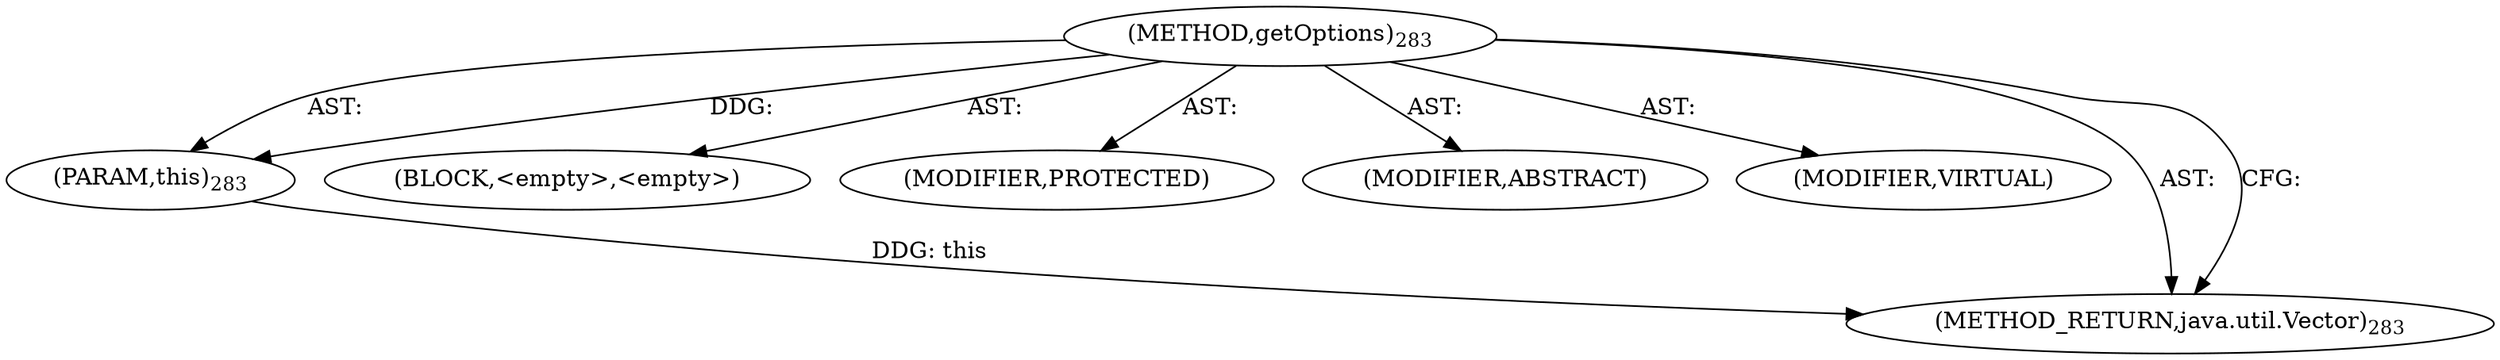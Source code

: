 digraph "getOptions" {  
"111669149712" [label = <(METHOD,getOptions)<SUB>283</SUB>> ]
"115964117017" [label = <(PARAM,this)<SUB>283</SUB>> ]
"25769803808" [label = <(BLOCK,&lt;empty&gt;,&lt;empty&gt;)> ]
"133143986216" [label = <(MODIFIER,PROTECTED)> ]
"133143986217" [label = <(MODIFIER,ABSTRACT)> ]
"133143986218" [label = <(MODIFIER,VIRTUAL)> ]
"128849018896" [label = <(METHOD_RETURN,java.util.Vector)<SUB>283</SUB>> ]
  "111669149712" -> "115964117017"  [ label = "AST: "] 
  "111669149712" -> "25769803808"  [ label = "AST: "] 
  "111669149712" -> "133143986216"  [ label = "AST: "] 
  "111669149712" -> "133143986217"  [ label = "AST: "] 
  "111669149712" -> "133143986218"  [ label = "AST: "] 
  "111669149712" -> "128849018896"  [ label = "AST: "] 
  "111669149712" -> "128849018896"  [ label = "CFG: "] 
  "115964117017" -> "128849018896"  [ label = "DDG: this"] 
  "111669149712" -> "115964117017"  [ label = "DDG: "] 
}
